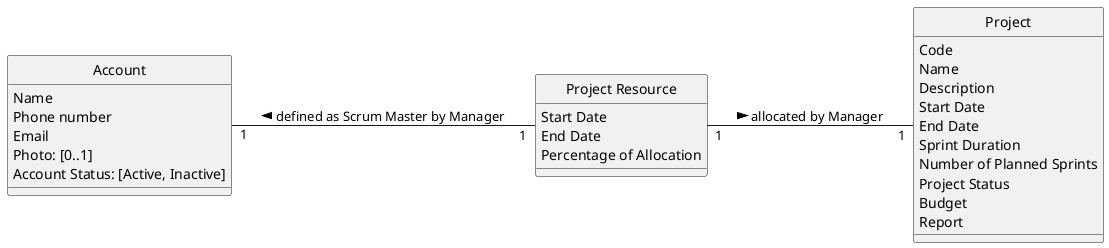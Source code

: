 @startuml
skinparam style strictuml
left to right direction
skinparam groupInheritance 3

class "Account" {
Name
Phone number
Email
Photo: [0..1]
'the [0..1] in Photo indicates an optional value, see Craig 2004, p.121
Account Status: [Active, Inactive]
}

class "Project Resource" {
Start Date
End Date
Percentage of Allocation
}

class "Project" {
Code
Name
Description
Start Date
End Date
Sprint Duration
Number of Planned Sprints
Project Status
Budget
Report
}



"Account" "1" -down- "1" "Project Resource": defined as Scrum Master by Manager   <
"Project" "1" -up-"1" "Project Resource": allocated by Manager  <

@enduml